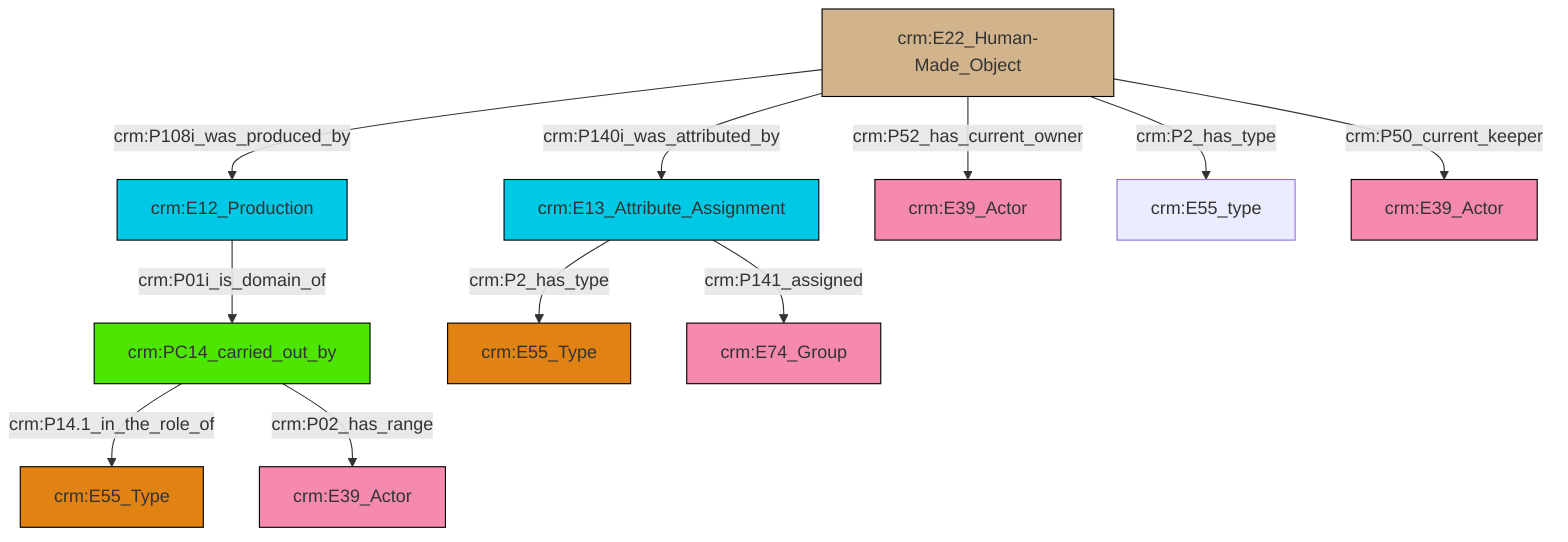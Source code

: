 graph TD
classDef Literal fill:#f2f2f2,stroke:#000000;
classDef CRM_Entity fill:#FFFFFF,stroke:#000000;
classDef Temporal_Entity fill:#00C9E6, stroke:#000000;
classDef Type fill:#E18312, stroke:#000000;
classDef Time-Span fill:#2C9C91, stroke:#000000;
classDef Appellation fill:#FFEB7F, stroke:#000000;
classDef Place fill:#008836, stroke:#000000;
classDef Persistent_Item fill:#B266B2, stroke:#000000;
classDef Conceptual_Object fill:#FFD700, stroke:#000000;
classDef Physical_Thing fill:#D2B48C, stroke:#000000;
classDef Actor fill:#f58aad, stroke:#000000;
classDef PC_Classes fill:#4ce600, stroke:#000000;
classDef Multi fill:#cccccc,stroke:#000000;

0["crm:PC14_carried_out_by"]:::PC_Classes -->|crm:P14.1_in_the_role_of| 1["crm:E55_Type"]:::Type
2["crm:E12_Production"]:::Temporal_Entity -->|crm:P01i_is_domain_of| 0["crm:PC14_carried_out_by"]:::PC_Classes
3["crm:E13_Attribute_Assignment"]:::Temporal_Entity -->|crm:P2_has_type| 4["crm:E55_Type"]:::Type
0["crm:PC14_carried_out_by"]:::PC_Classes -->|crm:P02_has_range| 8["crm:E39_Actor"]:::Actor
12["crm:E22_Human-Made_Object"]:::Physical_Thing -->|crm:P140i_was_attributed_by| 3["crm:E13_Attribute_Assignment"]:::Temporal_Entity
12["crm:E22_Human-Made_Object"]:::Physical_Thing -->|crm:P2_has_type| 13["crm:E55_type"]:::Default
12["crm:E22_Human-Made_Object"]:::Physical_Thing -->|crm:P52_has_current_owner| 10["crm:E39_Actor"]:::Actor
3["crm:E13_Attribute_Assignment"]:::Temporal_Entity -->|crm:P141_assigned| 6["crm:E74_Group"]:::Actor
12["crm:E22_Human-Made_Object"]:::Physical_Thing -->|crm:P108i_was_produced_by| 2["crm:E12_Production"]:::Temporal_Entity
12["crm:E22_Human-Made_Object"]:::Physical_Thing -->|crm:P50_current_keeper| 15["crm:E39_Actor"]:::Actor